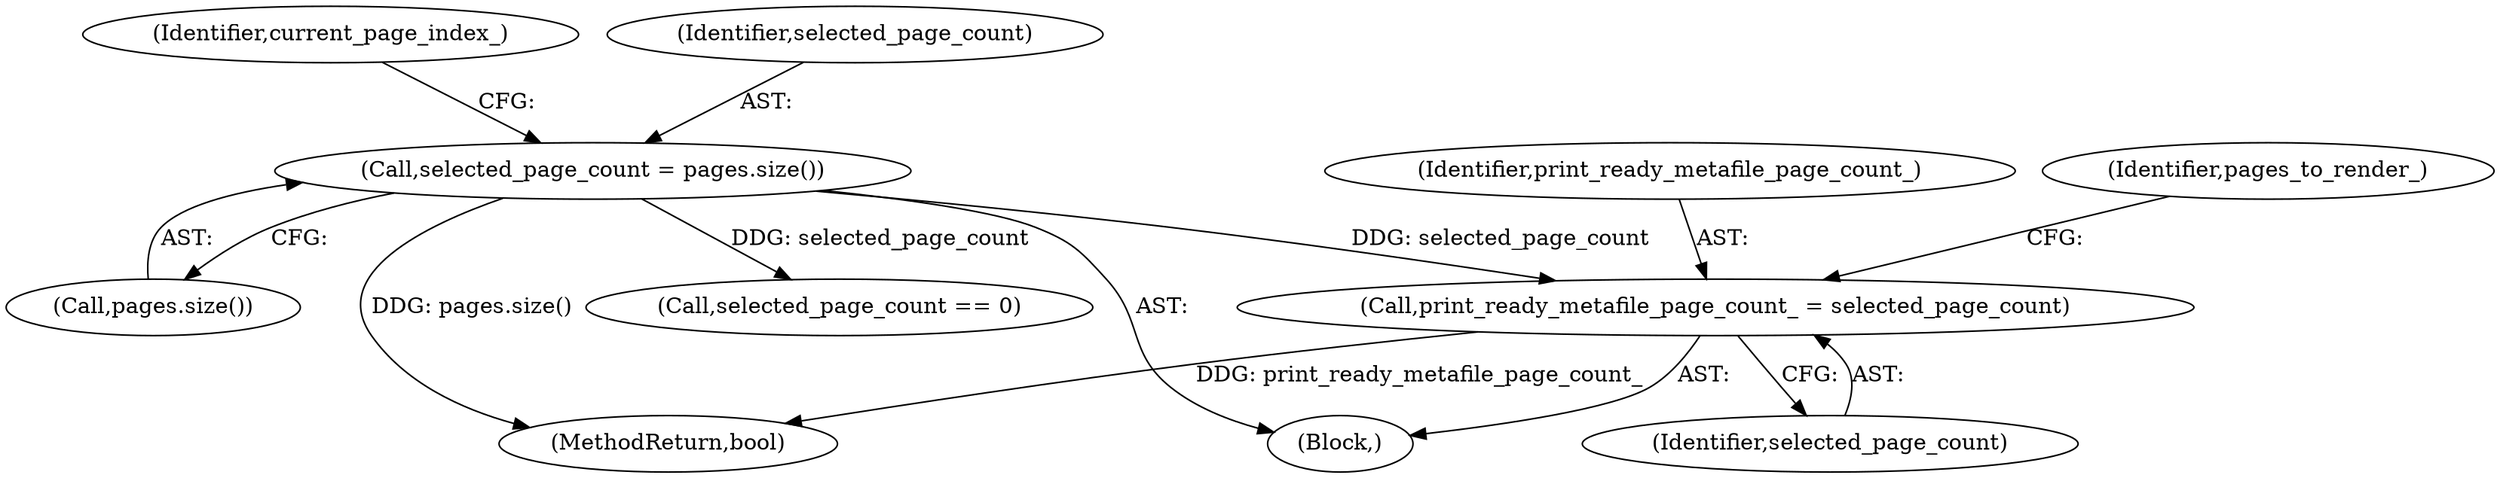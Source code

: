 digraph "0_Chrome_f1a142d29ad1dfaecd3b609051b476440289ec72@API" {
"1000156" [label="(Call,print_ready_metafile_page_count_ = selected_page_count)"];
"1000150" [label="(Call,selected_page_count = pages.size())"];
"1000157" [label="(Identifier,print_ready_metafile_page_count_)"];
"1000154" [label="(Identifier,current_page_index_)"];
"1000150" [label="(Call,selected_page_count = pages.size())"];
"1000151" [label="(Identifier,selected_page_count)"];
"1000152" [label="(Call,pages.size())"];
"1000163" [label="(Call,selected_page_count == 0)"];
"1000103" [label="(Block,)"];
"1000156" [label="(Call,print_ready_metafile_page_count_ = selected_page_count)"];
"1000160" [label="(Identifier,pages_to_render_)"];
"1000158" [label="(Identifier,selected_page_count)"];
"1000225" [label="(MethodReturn,bool)"];
"1000156" -> "1000103"  [label="AST: "];
"1000156" -> "1000158"  [label="CFG: "];
"1000157" -> "1000156"  [label="AST: "];
"1000158" -> "1000156"  [label="AST: "];
"1000160" -> "1000156"  [label="CFG: "];
"1000156" -> "1000225"  [label="DDG: print_ready_metafile_page_count_"];
"1000150" -> "1000156"  [label="DDG: selected_page_count"];
"1000150" -> "1000103"  [label="AST: "];
"1000150" -> "1000152"  [label="CFG: "];
"1000151" -> "1000150"  [label="AST: "];
"1000152" -> "1000150"  [label="AST: "];
"1000154" -> "1000150"  [label="CFG: "];
"1000150" -> "1000225"  [label="DDG: pages.size()"];
"1000150" -> "1000163"  [label="DDG: selected_page_count"];
}
